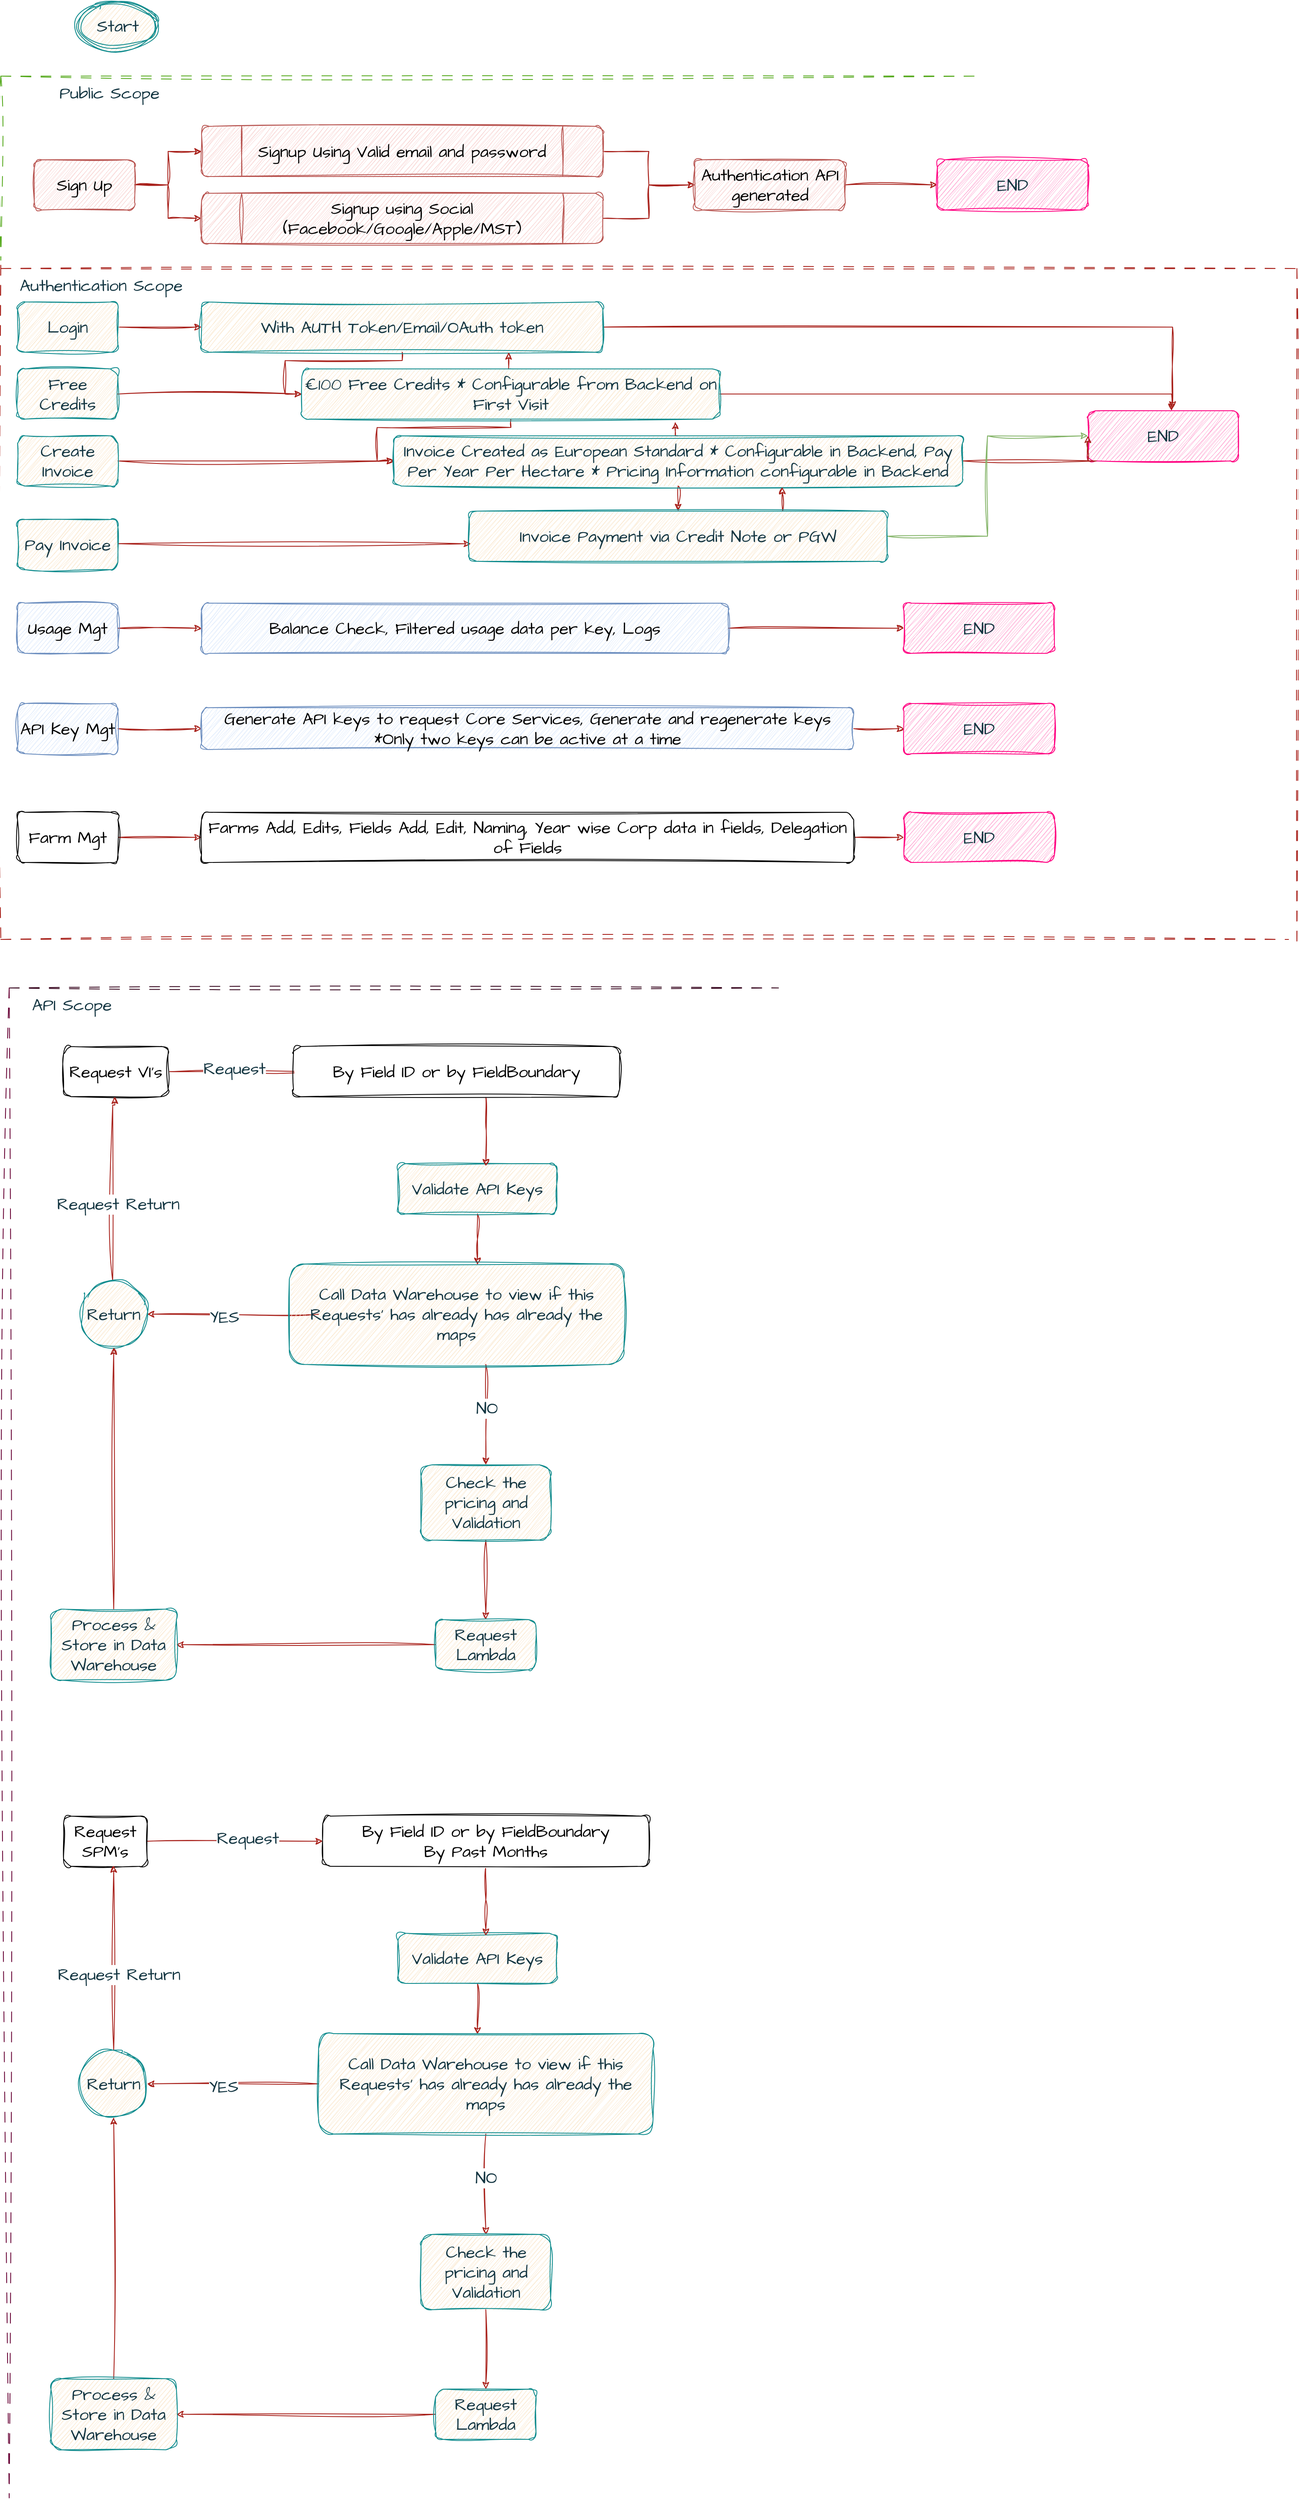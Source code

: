 <mxfile version="21.7.5" type="github">
  <diagram name="Page-1" id="JbOxyVQv8GKInkz3aqq6">
    <mxGraphModel dx="1386" dy="1185" grid="1" gridSize="10" guides="1" tooltips="1" connect="1" arrows="1" fold="1" page="0" pageScale="1" pageWidth="827" pageHeight="1169" math="0" shadow="0">
      <root>
        <mxCell id="0" />
        <mxCell id="1" parent="0" />
        <mxCell id="lfWD4oRQ2sTLvUU-yB0J-35" value="" style="edgeStyle=orthogonalEdgeStyle;rounded=0;sketch=1;hachureGap=4;jiggle=2;curveFitting=1;orthogonalLoop=1;jettySize=auto;html=1;strokeColor=#A8201A;fontFamily=Architects Daughter;fontSource=https%3A%2F%2Ffonts.googleapis.com%2Fcss%3Ffamily%3DArchitects%2BDaughter;fontSize=16;fontColor=#143642;fillColor=#FAE5C7;" edge="1" parent="1" source="lfWD4oRQ2sTLvUU-yB0J-2" target="lfWD4oRQ2sTLvUU-yB0J-34">
          <mxGeometry relative="1" as="geometry" />
        </mxCell>
        <mxCell id="lfWD4oRQ2sTLvUU-yB0J-2" value="Login" style="rounded=1;whiteSpace=wrap;html=1;hachureGap=4;fontFamily=Architects Daughter;fontSource=https%3A%2F%2Ffonts.googleapis.com%2Fcss%3Ffamily%3DArchitects%2BDaughter;fontSize=20;sketch=1;curveFitting=1;jiggle=2;labelBackgroundColor=none;fillColor=#FAE5C7;strokeColor=#0F8B8D;fontColor=#143642;" vertex="1" parent="1">
          <mxGeometry x="40" y="240" width="120" height="60" as="geometry" />
        </mxCell>
        <mxCell id="lfWD4oRQ2sTLvUU-yB0J-49" style="edgeStyle=orthogonalEdgeStyle;rounded=0;sketch=1;hachureGap=4;jiggle=2;curveFitting=1;orthogonalLoop=1;jettySize=auto;html=1;exitX=1;exitY=0.5;exitDx=0;exitDy=0;strokeColor=#A8201A;fontFamily=Architects Daughter;fontSource=https%3A%2F%2Ffonts.googleapis.com%2Fcss%3Ffamily%3DArchitects%2BDaughter;fontSize=16;fontColor=#143642;fillColor=#FAE5C7;" edge="1" parent="1" source="lfWD4oRQ2sTLvUU-yB0J-3" target="lfWD4oRQ2sTLvUU-yB0J-38">
          <mxGeometry relative="1" as="geometry" />
        </mxCell>
        <mxCell id="lfWD4oRQ2sTLvUU-yB0J-3" value="Free Credits" style="rounded=1;whiteSpace=wrap;html=1;hachureGap=4;fontFamily=Architects Daughter;fontSource=https%3A%2F%2Ffonts.googleapis.com%2Fcss%3Ffamily%3DArchitects%2BDaughter;fontSize=20;sketch=1;curveFitting=1;jiggle=2;labelBackgroundColor=none;fillColor=#FAE5C7;strokeColor=#0F8B8D;fontColor=#143642;" vertex="1" parent="1">
          <mxGeometry x="40" y="320" width="120" height="60" as="geometry" />
        </mxCell>
        <mxCell id="lfWD4oRQ2sTLvUU-yB0J-50" style="edgeStyle=orthogonalEdgeStyle;rounded=0;sketch=1;hachureGap=4;jiggle=2;curveFitting=1;orthogonalLoop=1;jettySize=auto;html=1;exitX=1;exitY=0.5;exitDx=0;exitDy=0;entryX=0;entryY=0.5;entryDx=0;entryDy=0;strokeColor=#A8201A;fontFamily=Architects Daughter;fontSource=https%3A%2F%2Ffonts.googleapis.com%2Fcss%3Ffamily%3DArchitects%2BDaughter;fontSize=16;fontColor=#143642;fillColor=#FAE5C7;" edge="1" parent="1" source="lfWD4oRQ2sTLvUU-yB0J-4" target="lfWD4oRQ2sTLvUU-yB0J-39">
          <mxGeometry relative="1" as="geometry" />
        </mxCell>
        <mxCell id="lfWD4oRQ2sTLvUU-yB0J-4" value="Create Invoice" style="rounded=1;whiteSpace=wrap;html=1;hachureGap=4;fontFamily=Architects Daughter;fontSource=https%3A%2F%2Ffonts.googleapis.com%2Fcss%3Ffamily%3DArchitects%2BDaughter;fontSize=20;sketch=1;curveFitting=1;jiggle=2;labelBackgroundColor=none;fillColor=#FAE5C7;strokeColor=#0F8B8D;fontColor=#143642;" vertex="1" parent="1">
          <mxGeometry x="40" y="400" width="120" height="60" as="geometry" />
        </mxCell>
        <mxCell id="lfWD4oRQ2sTLvUU-yB0J-51" style="edgeStyle=orthogonalEdgeStyle;rounded=0;sketch=1;hachureGap=4;jiggle=2;curveFitting=1;orthogonalLoop=1;jettySize=auto;html=1;exitX=1;exitY=0.5;exitDx=0;exitDy=0;entryX=0.004;entryY=0.649;entryDx=0;entryDy=0;entryPerimeter=0;strokeColor=#A8201A;fontFamily=Architects Daughter;fontSource=https%3A%2F%2Ffonts.googleapis.com%2Fcss%3Ffamily%3DArchitects%2BDaughter;fontSize=16;fontColor=#143642;fillColor=#FAE5C7;" edge="1" parent="1" source="lfWD4oRQ2sTLvUU-yB0J-5" target="lfWD4oRQ2sTLvUU-yB0J-42">
          <mxGeometry relative="1" as="geometry">
            <Array as="points">
              <mxPoint x="160" y="529" />
            </Array>
          </mxGeometry>
        </mxCell>
        <mxCell id="lfWD4oRQ2sTLvUU-yB0J-5" value="Pay Invoice" style="rounded=1;whiteSpace=wrap;html=1;hachureGap=4;fontFamily=Architects Daughter;fontSource=https%3A%2F%2Ffonts.googleapis.com%2Fcss%3Ffamily%3DArchitects%2BDaughter;fontSize=20;sketch=1;curveFitting=1;jiggle=2;labelBackgroundColor=none;fillColor=#FAE5C7;strokeColor=#0F8B8D;fontColor=#143642;" vertex="1" parent="1">
          <mxGeometry x="40" y="500" width="120" height="60" as="geometry" />
        </mxCell>
        <mxCell id="lfWD4oRQ2sTLvUU-yB0J-64" value="" style="edgeStyle=orthogonalEdgeStyle;rounded=0;sketch=1;hachureGap=4;jiggle=2;curveFitting=1;orthogonalLoop=1;jettySize=auto;html=1;strokeColor=#A8201A;fontFamily=Architects Daughter;fontSource=https%3A%2F%2Ffonts.googleapis.com%2Fcss%3Ffamily%3DArchitects%2BDaughter;fontSize=16;fontColor=#143642;fillColor=#FAE5C7;" edge="1" parent="1" source="lfWD4oRQ2sTLvUU-yB0J-7" target="lfWD4oRQ2sTLvUU-yB0J-63">
          <mxGeometry relative="1" as="geometry" />
        </mxCell>
        <mxCell id="lfWD4oRQ2sTLvUU-yB0J-7" value="API Key Mgt" style="rounded=1;whiteSpace=wrap;html=1;hachureGap=4;fontFamily=Architects Daughter;fontSource=https%3A%2F%2Ffonts.googleapis.com%2Fcss%3Ffamily%3DArchitects%2BDaughter;fontSize=20;sketch=1;curveFitting=1;jiggle=2;labelBackgroundColor=none;fillColor=#dae8fc;strokeColor=#6c8ebf;" vertex="1" parent="1">
          <mxGeometry x="40" y="720" width="120" height="60" as="geometry" />
        </mxCell>
        <mxCell id="lfWD4oRQ2sTLvUU-yB0J-69" value="" style="edgeStyle=orthogonalEdgeStyle;rounded=0;sketch=1;hachureGap=4;jiggle=2;curveFitting=1;orthogonalLoop=1;jettySize=auto;html=1;strokeColor=#A8201A;fontFamily=Architects Daughter;fontSource=https%3A%2F%2Ffonts.googleapis.com%2Fcss%3Ffamily%3DArchitects%2BDaughter;fontSize=16;fontColor=#143642;fillColor=#FAE5C7;" edge="1" parent="1" source="lfWD4oRQ2sTLvUU-yB0J-8" target="lfWD4oRQ2sTLvUU-yB0J-68">
          <mxGeometry relative="1" as="geometry" />
        </mxCell>
        <mxCell id="lfWD4oRQ2sTLvUU-yB0J-8" value="Farm Mgt" style="rounded=1;whiteSpace=wrap;html=1;hachureGap=4;fontFamily=Architects Daughter;fontSource=https%3A%2F%2Ffonts.googleapis.com%2Fcss%3Ffamily%3DArchitects%2BDaughter;fontSize=20;sketch=1;curveFitting=1;jiggle=2;labelBackgroundColor=none;" vertex="1" parent="1">
          <mxGeometry x="40" y="850" width="120" height="60" as="geometry" />
        </mxCell>
        <mxCell id="lfWD4oRQ2sTLvUU-yB0J-60" value="" style="edgeStyle=orthogonalEdgeStyle;rounded=0;sketch=1;hachureGap=4;jiggle=2;curveFitting=1;orthogonalLoop=1;jettySize=auto;html=1;strokeColor=#A8201A;fontFamily=Architects Daughter;fontSource=https%3A%2F%2Ffonts.googleapis.com%2Fcss%3Ffamily%3DArchitects%2BDaughter;fontSize=16;fontColor=#143642;fillColor=#FAE5C7;" edge="1" parent="1" source="lfWD4oRQ2sTLvUU-yB0J-9" target="lfWD4oRQ2sTLvUU-yB0J-59">
          <mxGeometry relative="1" as="geometry" />
        </mxCell>
        <mxCell id="lfWD4oRQ2sTLvUU-yB0J-9" value="Usage Mgt" style="rounded=1;whiteSpace=wrap;html=1;hachureGap=4;fontFamily=Architects Daughter;fontSource=https%3A%2F%2Ffonts.googleapis.com%2Fcss%3Ffamily%3DArchitects%2BDaughter;fontSize=20;sketch=1;curveFitting=1;jiggle=2;labelBackgroundColor=none;fillColor=#dae8fc;strokeColor=#6c8ebf;" vertex="1" parent="1">
          <mxGeometry x="40" y="600" width="120" height="60" as="geometry" />
        </mxCell>
        <mxCell id="lfWD4oRQ2sTLvUU-yB0J-10" value="Start" style="ellipse;shape=doubleEllipse;whiteSpace=wrap;html=1;hachureGap=4;fontFamily=Architects Daughter;fontSource=https%3A%2F%2Ffonts.googleapis.com%2Fcss%3Ffamily%3DArchitects%2BDaughter;fontSize=20;sketch=1;curveFitting=1;jiggle=2;rounded=1;labelBackgroundColor=none;fillColor=#FAE5C7;strokeColor=#0F8B8D;fontColor=#143642;" vertex="1" parent="1">
          <mxGeometry x="110" y="-120" width="100" height="60" as="geometry" />
        </mxCell>
        <mxCell id="lfWD4oRQ2sTLvUU-yB0J-11" value="" style="endArrow=none;html=1;rounded=1;hachureGap=4;fontFamily=Architects Daughter;fontSource=https%3A%2F%2Ffonts.googleapis.com%2Fcss%3Ffamily%3DArchitects%2BDaughter;fontSize=16;dashed=1;dashPattern=12 12;sketch=1;curveFitting=1;jiggle=2;labelBackgroundColor=none;strokeColor=#A8201A;fontColor=default;" edge="1" parent="1">
          <mxGeometry width="50" height="50" relative="1" as="geometry">
            <mxPoint x="20" y="1000" as="sourcePoint" />
            <mxPoint x="20" y="190" as="targetPoint" />
          </mxGeometry>
        </mxCell>
        <mxCell id="lfWD4oRQ2sTLvUU-yB0J-15" value="" style="endArrow=none;html=1;rounded=1;hachureGap=4;fontFamily=Architects Daughter;fontSource=https%3A%2F%2Ffonts.googleapis.com%2Fcss%3Ffamily%3DArchitects%2BDaughter;fontSize=16;dashed=1;dashPattern=12 12;sketch=1;curveFitting=1;jiggle=2;labelBackgroundColor=none;strokeColor=#A8201A;fontColor=default;" edge="1" parent="1">
          <mxGeometry width="50" height="50" relative="1" as="geometry">
            <mxPoint x="20" y="200" as="sourcePoint" />
            <mxPoint x="1570" y="200" as="targetPoint" />
          </mxGeometry>
        </mxCell>
        <mxCell id="lfWD4oRQ2sTLvUU-yB0J-16" value="Authentication Scope" style="text;html=1;strokeColor=none;fillColor=none;align=center;verticalAlign=middle;whiteSpace=wrap;rounded=1;fontSize=20;fontFamily=Architects Daughter;sketch=1;curveFitting=1;jiggle=2;labelBackgroundColor=none;fontColor=#143642;" vertex="1" parent="1">
          <mxGeometry x="30" y="210" width="220" height="20" as="geometry" />
        </mxCell>
        <mxCell id="lfWD4oRQ2sTLvUU-yB0J-17" value="" style="endArrow=none;html=1;rounded=1;hachureGap=4;fontFamily=Architects Daughter;fontSource=https%3A%2F%2Ffonts.googleapis.com%2Fcss%3Ffamily%3DArchitects%2BDaughter;fontSize=16;dashed=1;jumpSize=3;strokeColor=none;sketch=1;curveFitting=1;jiggle=2;labelBackgroundColor=none;fontColor=default;" edge="1" parent="1" target="lfWD4oRQ2sTLvUU-yB0J-1">
          <mxGeometry width="50" height="50" relative="1" as="geometry">
            <mxPoint x="20" y="170" as="sourcePoint" />
            <mxPoint x="810" y="170" as="targetPoint" />
          </mxGeometry>
        </mxCell>
        <mxCell id="lfWD4oRQ2sTLvUU-yB0J-22" style="edgeStyle=orthogonalEdgeStyle;rounded=0;sketch=1;hachureGap=4;jiggle=2;curveFitting=1;orthogonalLoop=1;jettySize=auto;html=1;entryX=0;entryY=0.5;entryDx=0;entryDy=0;strokeColor=#A8201A;fontFamily=Architects Daughter;fontSource=https%3A%2F%2Ffonts.googleapis.com%2Fcss%3Ffamily%3DArchitects%2BDaughter;fontSize=16;fontColor=#143642;fillColor=#FAE5C7;movable=0;resizable=0;rotatable=0;deletable=0;editable=0;locked=1;connectable=0;" edge="1" parent="1" source="lfWD4oRQ2sTLvUU-yB0J-1" target="lfWD4oRQ2sTLvUU-yB0J-19">
          <mxGeometry relative="1" as="geometry" />
        </mxCell>
        <mxCell id="lfWD4oRQ2sTLvUU-yB0J-23" style="edgeStyle=orthogonalEdgeStyle;rounded=0;sketch=1;hachureGap=4;jiggle=2;curveFitting=1;orthogonalLoop=1;jettySize=auto;html=1;entryX=0;entryY=0.5;entryDx=0;entryDy=0;strokeColor=#A8201A;fontFamily=Architects Daughter;fontSource=https%3A%2F%2Ffonts.googleapis.com%2Fcss%3Ffamily%3DArchitects%2BDaughter;fontSize=16;fontColor=#143642;fillColor=#FAE5C7;movable=0;resizable=0;rotatable=0;deletable=0;editable=0;locked=1;connectable=0;" edge="1" parent="1" source="lfWD4oRQ2sTLvUU-yB0J-1" target="lfWD4oRQ2sTLvUU-yB0J-21">
          <mxGeometry relative="1" as="geometry" />
        </mxCell>
        <mxCell id="lfWD4oRQ2sTLvUU-yB0J-1" value="Sign Up" style="rounded=1;whiteSpace=wrap;html=1;hachureGap=4;fontFamily=Architects Daughter;fontSource=https%3A%2F%2Ffonts.googleapis.com%2Fcss%3Ffamily%3DArchitects%2BDaughter;fontSize=20;sketch=1;curveFitting=1;jiggle=2;fillColor=#f8cecc;strokeColor=#b85450;labelBackgroundColor=none;" vertex="1" parent="1">
          <mxGeometry x="60" y="70" width="120" height="60" as="geometry" />
        </mxCell>
        <mxCell id="lfWD4oRQ2sTLvUU-yB0J-20" value="" style="endArrow=none;html=1;rounded=1;hachureGap=4;fontFamily=Architects Daughter;fontSource=https%3A%2F%2Ffonts.googleapis.com%2Fcss%3Ffamily%3DArchitects%2BDaughter;fontSize=16;dashed=1;jumpSize=3;strokeColor=none;sketch=1;curveFitting=1;jiggle=2;labelBackgroundColor=none;fontColor=default;movable=0;resizable=0;rotatable=0;deletable=0;editable=0;locked=1;connectable=0;" edge="1" parent="1" source="lfWD4oRQ2sTLvUU-yB0J-1" target="lfWD4oRQ2sTLvUU-yB0J-19">
          <mxGeometry width="50" height="50" relative="1" as="geometry">
            <mxPoint x="160" y="161" as="sourcePoint" />
            <mxPoint x="810" y="170" as="targetPoint" />
          </mxGeometry>
        </mxCell>
        <mxCell id="lfWD4oRQ2sTLvUU-yB0J-28" value="" style="edgeStyle=orthogonalEdgeStyle;rounded=0;sketch=1;hachureGap=4;jiggle=2;curveFitting=1;orthogonalLoop=1;jettySize=auto;html=1;strokeColor=#A8201A;fontFamily=Architects Daughter;fontSource=https%3A%2F%2Ffonts.googleapis.com%2Fcss%3Ffamily%3DArchitects%2BDaughter;fontSize=16;fontColor=#143642;fillColor=#FAE5C7;movable=0;resizable=0;rotatable=0;deletable=0;editable=0;locked=1;connectable=0;" edge="1" parent="1" source="lfWD4oRQ2sTLvUU-yB0J-19" target="lfWD4oRQ2sTLvUU-yB0J-27">
          <mxGeometry relative="1" as="geometry" />
        </mxCell>
        <mxCell id="lfWD4oRQ2sTLvUU-yB0J-19" value="Signup Using Valid email and password" style="shape=process;whiteSpace=wrap;html=1;backgroundOutline=1;hachureGap=4;fontFamily=Architects Daughter;fontSource=https%3A%2F%2Ffonts.googleapis.com%2Fcss%3Ffamily%3DArchitects%2BDaughter;fontSize=20;sketch=1;curveFitting=1;jiggle=2;fillColor=#f8cecc;strokeColor=#b85450;rounded=1;labelBackgroundColor=none;" vertex="1" parent="1">
          <mxGeometry x="260" y="30" width="480" height="60" as="geometry" />
        </mxCell>
        <mxCell id="lfWD4oRQ2sTLvUU-yB0J-26" style="edgeStyle=orthogonalEdgeStyle;rounded=0;sketch=1;hachureGap=4;jiggle=2;curveFitting=1;orthogonalLoop=1;jettySize=auto;html=1;strokeColor=#A8201A;fontFamily=Architects Daughter;fontSource=https%3A%2F%2Ffonts.googleapis.com%2Fcss%3Ffamily%3DArchitects%2BDaughter;fontSize=16;fontColor=#143642;fillColor=#FAE5C7;entryX=0;entryY=0.5;entryDx=0;entryDy=0;movable=0;resizable=0;rotatable=0;deletable=0;editable=0;locked=1;connectable=0;" edge="1" parent="1" source="lfWD4oRQ2sTLvUU-yB0J-21" target="lfWD4oRQ2sTLvUU-yB0J-27">
          <mxGeometry relative="1" as="geometry">
            <mxPoint x="770" y="210" as="targetPoint" />
          </mxGeometry>
        </mxCell>
        <mxCell id="lfWD4oRQ2sTLvUU-yB0J-21" value="Signup using Social (Facebook/Google/Apple/MST)" style="shape=process;whiteSpace=wrap;html=1;backgroundOutline=1;hachureGap=4;fontFamily=Architects Daughter;fontSource=https%3A%2F%2Ffonts.googleapis.com%2Fcss%3Ffamily%3DArchitects%2BDaughter;fontSize=20;sketch=1;curveFitting=1;jiggle=2;fillColor=#f8cecc;strokeColor=#b85450;rounded=1;labelBackgroundColor=none;" vertex="1" parent="1">
          <mxGeometry x="260" y="110" width="480" height="60" as="geometry" />
        </mxCell>
        <mxCell id="lfWD4oRQ2sTLvUU-yB0J-33" value="" style="edgeStyle=orthogonalEdgeStyle;rounded=0;sketch=1;hachureGap=4;jiggle=2;curveFitting=1;orthogonalLoop=1;jettySize=auto;html=1;strokeColor=#A8201A;fontFamily=Architects Daughter;fontSource=https%3A%2F%2Ffonts.googleapis.com%2Fcss%3Ffamily%3DArchitects%2BDaughter;fontSize=16;fontColor=#143642;fillColor=#FAE5C7;" edge="1" parent="1" source="lfWD4oRQ2sTLvUU-yB0J-27" target="lfWD4oRQ2sTLvUU-yB0J-32">
          <mxGeometry relative="1" as="geometry" />
        </mxCell>
        <mxCell id="lfWD4oRQ2sTLvUU-yB0J-27" value="Authentication API generated" style="whiteSpace=wrap;html=1;fontSize=20;fontFamily=Architects Daughter;fillColor=#f8cecc;strokeColor=#b85450;hachureGap=4;fontSource=https%3A%2F%2Ffonts.googleapis.com%2Fcss%3Ffamily%3DArchitects%2BDaughter;sketch=1;curveFitting=1;jiggle=2;rounded=1;labelBackgroundColor=none;movable=1;resizable=1;rotatable=1;deletable=1;editable=1;locked=0;connectable=1;" vertex="1" parent="1">
          <mxGeometry x="850" y="70" width="180" height="60" as="geometry" />
        </mxCell>
        <mxCell id="lfWD4oRQ2sTLvUU-yB0J-29" value="" style="endArrow=none;html=1;rounded=1;hachureGap=4;fontFamily=Architects Daughter;fontSource=https%3A%2F%2Ffonts.googleapis.com%2Fcss%3Ffamily%3DArchitects%2BDaughter;fontSize=16;dashed=1;dashPattern=12 12;sketch=1;curveFitting=1;jiggle=2;labelBackgroundColor=none;strokeColor=#53a81a;fontColor=default;" edge="1" parent="1">
          <mxGeometry width="50" height="50" relative="1" as="geometry">
            <mxPoint x="20" y="-30" as="sourcePoint" />
            <mxPoint x="1190" y="-30" as="targetPoint" />
          </mxGeometry>
        </mxCell>
        <mxCell id="lfWD4oRQ2sTLvUU-yB0J-30" value="" style="endArrow=none;html=1;rounded=1;hachureGap=4;fontFamily=Architects Daughter;fontSource=https%3A%2F%2Ffonts.googleapis.com%2Fcss%3Ffamily%3DArchitects%2BDaughter;fontSize=16;dashed=1;dashPattern=12 12;sketch=1;curveFitting=1;jiggle=2;labelBackgroundColor=none;strokeColor=#53a81a;fontColor=default;" edge="1" parent="1">
          <mxGeometry width="50" height="50" relative="1" as="geometry">
            <mxPoint x="20" y="-30" as="sourcePoint" />
            <mxPoint x="20" y="190" as="targetPoint" />
          </mxGeometry>
        </mxCell>
        <mxCell id="lfWD4oRQ2sTLvUU-yB0J-31" value="Public Scope" style="text;html=1;strokeColor=none;fillColor=none;align=center;verticalAlign=middle;whiteSpace=wrap;rounded=1;fontSize=20;fontFamily=Architects Daughter;sketch=1;curveFitting=1;jiggle=2;labelBackgroundColor=none;fontColor=#143642;" vertex="1" parent="1">
          <mxGeometry x="40" y="-20" width="220" height="20" as="geometry" />
        </mxCell>
        <mxCell id="lfWD4oRQ2sTLvUU-yB0J-32" value="END" style="whiteSpace=wrap;html=1;fontSize=20;fontFamily=Architects Daughter;fillColor=#FF99CC;strokeColor=#FF0080;fontColor=#143642;hachureGap=4;fontSource=https%3A%2F%2Ffonts.googleapis.com%2Fcss%3Ffamily%3DArchitects%2BDaughter;sketch=1;curveFitting=1;jiggle=2;rounded=1;labelBackgroundColor=none;movable=1;resizable=1;rotatable=1;deletable=1;editable=1;locked=0;connectable=1;" vertex="1" parent="1">
          <mxGeometry x="1140" y="70" width="180" height="60" as="geometry" />
        </mxCell>
        <mxCell id="lfWD4oRQ2sTLvUU-yB0J-40" style="edgeStyle=orthogonalEdgeStyle;rounded=0;sketch=1;hachureGap=4;jiggle=2;curveFitting=1;orthogonalLoop=1;jettySize=auto;html=1;exitX=0.5;exitY=1;exitDx=0;exitDy=0;entryX=0;entryY=0.5;entryDx=0;entryDy=0;strokeColor=#A8201A;fontFamily=Architects Daughter;fontSource=https%3A%2F%2Ffonts.googleapis.com%2Fcss%3Ffamily%3DArchitects%2BDaughter;fontSize=16;fontColor=#143642;fillColor=#FAE5C7;" edge="1" parent="1" source="lfWD4oRQ2sTLvUU-yB0J-34" target="lfWD4oRQ2sTLvUU-yB0J-38">
          <mxGeometry relative="1" as="geometry">
            <Array as="points">
              <mxPoint x="500" y="310" />
              <mxPoint x="360" y="310" />
              <mxPoint x="360" y="350" />
            </Array>
          </mxGeometry>
        </mxCell>
        <mxCell id="lfWD4oRQ2sTLvUU-yB0J-56" style="edgeStyle=orthogonalEdgeStyle;rounded=0;sketch=1;hachureGap=4;jiggle=2;curveFitting=1;orthogonalLoop=1;jettySize=auto;html=1;exitX=1;exitY=0.5;exitDx=0;exitDy=0;entryX=0.563;entryY=-0.045;entryDx=0;entryDy=0;entryPerimeter=0;strokeColor=#A8201A;fontFamily=Architects Daughter;fontSource=https%3A%2F%2Ffonts.googleapis.com%2Fcss%3Ffamily%3DArchitects%2BDaughter;fontSize=16;fontColor=#143642;fillColor=#FAE5C7;" edge="1" parent="1" source="lfWD4oRQ2sTLvUU-yB0J-34" target="lfWD4oRQ2sTLvUU-yB0J-36">
          <mxGeometry relative="1" as="geometry" />
        </mxCell>
        <mxCell id="lfWD4oRQ2sTLvUU-yB0J-34" value="With AUTH Token/Email/OAuth token" style="whiteSpace=wrap;html=1;fontSize=20;fontFamily=Architects Daughter;fillColor=#FAE5C7;strokeColor=#0F8B8D;fontColor=#143642;rounded=1;hachureGap=4;fontSource=https%3A%2F%2Ffonts.googleapis.com%2Fcss%3Ffamily%3DArchitects%2BDaughter;sketch=1;curveFitting=1;jiggle=2;labelBackgroundColor=none;" vertex="1" parent="1">
          <mxGeometry x="260" y="240" width="480" height="60" as="geometry" />
        </mxCell>
        <mxCell id="lfWD4oRQ2sTLvUU-yB0J-36" value="END" style="whiteSpace=wrap;html=1;fontSize=20;fontFamily=Architects Daughter;fillColor=#FF99CC;strokeColor=#FF0080;fontColor=#143642;hachureGap=4;fontSource=https%3A%2F%2Ffonts.googleapis.com%2Fcss%3Ffamily%3DArchitects%2BDaughter;sketch=1;curveFitting=1;jiggle=2;rounded=1;labelBackgroundColor=none;movable=1;resizable=1;rotatable=1;deletable=1;editable=1;locked=0;connectable=1;" vertex="1" parent="1">
          <mxGeometry x="1320" y="370" width="180" height="60" as="geometry" />
        </mxCell>
        <mxCell id="lfWD4oRQ2sTLvUU-yB0J-41" style="edgeStyle=orthogonalEdgeStyle;rounded=0;sketch=1;hachureGap=4;jiggle=2;curveFitting=1;orthogonalLoop=1;jettySize=auto;html=1;exitX=0.5;exitY=1;exitDx=0;exitDy=0;entryX=0;entryY=0.5;entryDx=0;entryDy=0;strokeColor=#A8201A;fontFamily=Architects Daughter;fontSource=https%3A%2F%2Ffonts.googleapis.com%2Fcss%3Ffamily%3DArchitects%2BDaughter;fontSize=16;fontColor=#143642;fillColor=#FAE5C7;" edge="1" parent="1" source="lfWD4oRQ2sTLvUU-yB0J-38" target="lfWD4oRQ2sTLvUU-yB0J-39">
          <mxGeometry relative="1" as="geometry">
            <Array as="points">
              <mxPoint x="630" y="390" />
              <mxPoint x="470" y="390" />
              <mxPoint x="470" y="430" />
            </Array>
          </mxGeometry>
        </mxCell>
        <mxCell id="lfWD4oRQ2sTLvUU-yB0J-47" style="edgeStyle=orthogonalEdgeStyle;rounded=0;sketch=1;hachureGap=4;jiggle=2;curveFitting=1;orthogonalLoop=1;jettySize=auto;html=1;exitX=0.5;exitY=0;exitDx=0;exitDy=0;entryX=0.765;entryY=1.005;entryDx=0;entryDy=0;entryPerimeter=0;strokeColor=#A8201A;fontFamily=Architects Daughter;fontSource=https%3A%2F%2Ffonts.googleapis.com%2Fcss%3Ffamily%3DArchitects%2BDaughter;fontSize=16;fontColor=#143642;fillColor=#FAE5C7;" edge="1" parent="1" source="lfWD4oRQ2sTLvUU-yB0J-38" target="lfWD4oRQ2sTLvUU-yB0J-34">
          <mxGeometry relative="1" as="geometry" />
        </mxCell>
        <mxCell id="lfWD4oRQ2sTLvUU-yB0J-57" style="edgeStyle=orthogonalEdgeStyle;rounded=0;sketch=1;hachureGap=4;jiggle=2;curveFitting=1;orthogonalLoop=1;jettySize=auto;html=1;exitX=1;exitY=0.5;exitDx=0;exitDy=0;entryX=0.556;entryY=0;entryDx=0;entryDy=0;entryPerimeter=0;strokeColor=#A8201A;fontFamily=Architects Daughter;fontSource=https%3A%2F%2Ffonts.googleapis.com%2Fcss%3Ffamily%3DArchitects%2BDaughter;fontSize=16;fontColor=#143642;fillColor=#FAE5C7;" edge="1" parent="1" source="lfWD4oRQ2sTLvUU-yB0J-38" target="lfWD4oRQ2sTLvUU-yB0J-36">
          <mxGeometry relative="1" as="geometry" />
        </mxCell>
        <mxCell id="lfWD4oRQ2sTLvUU-yB0J-38" value="€100 Free Credits * Configurable from Backend on First Visit" style="whiteSpace=wrap;html=1;fontSize=20;fontFamily=Architects Daughter;fillColor=#FAE5C7;strokeColor=#0F8B8D;fontColor=#143642;rounded=1;hachureGap=4;fontSource=https%3A%2F%2Ffonts.googleapis.com%2Fcss%3Ffamily%3DArchitects%2BDaughter;sketch=1;curveFitting=1;jiggle=2;labelBackgroundColor=none;" vertex="1" parent="1">
          <mxGeometry x="380" y="320" width="500" height="60" as="geometry" />
        </mxCell>
        <mxCell id="lfWD4oRQ2sTLvUU-yB0J-43" style="edgeStyle=orthogonalEdgeStyle;rounded=0;sketch=1;hachureGap=4;jiggle=2;curveFitting=1;orthogonalLoop=1;jettySize=auto;html=1;exitX=0.5;exitY=1;exitDx=0;exitDy=0;entryX=0.5;entryY=0;entryDx=0;entryDy=0;strokeColor=#A8201A;fontFamily=Architects Daughter;fontSource=https%3A%2F%2Ffonts.googleapis.com%2Fcss%3Ffamily%3DArchitects%2BDaughter;fontSize=16;fontColor=#143642;fillColor=#FAE5C7;" edge="1" parent="1" source="lfWD4oRQ2sTLvUU-yB0J-39" target="lfWD4oRQ2sTLvUU-yB0J-42">
          <mxGeometry relative="1" as="geometry" />
        </mxCell>
        <mxCell id="lfWD4oRQ2sTLvUU-yB0J-45" style="edgeStyle=orthogonalEdgeStyle;rounded=0;sketch=1;hachureGap=4;jiggle=2;curveFitting=1;orthogonalLoop=1;jettySize=auto;html=1;exitX=0.5;exitY=0;exitDx=0;exitDy=0;entryX=0.893;entryY=1.055;entryDx=0;entryDy=0;entryPerimeter=0;strokeColor=#A8201A;fontFamily=Architects Daughter;fontSource=https%3A%2F%2Ffonts.googleapis.com%2Fcss%3Ffamily%3DArchitects%2BDaughter;fontSize=16;fontColor=#143642;fillColor=#FAE5C7;" edge="1" parent="1" source="lfWD4oRQ2sTLvUU-yB0J-39" target="lfWD4oRQ2sTLvUU-yB0J-38">
          <mxGeometry relative="1" as="geometry" />
        </mxCell>
        <mxCell id="lfWD4oRQ2sTLvUU-yB0J-54" style="edgeStyle=orthogonalEdgeStyle;rounded=0;sketch=1;hachureGap=4;jiggle=2;curveFitting=1;orthogonalLoop=1;jettySize=auto;html=1;exitX=1;exitY=0.5;exitDx=0;exitDy=0;strokeColor=#A8201A;fontFamily=Architects Daughter;fontSource=https%3A%2F%2Ffonts.googleapis.com%2Fcss%3Ffamily%3DArchitects%2BDaughter;fontSize=16;fontColor=#143642;fillColor=#FAE5C7;" edge="1" parent="1" source="lfWD4oRQ2sTLvUU-yB0J-39">
          <mxGeometry relative="1" as="geometry">
            <mxPoint x="1320" y="400" as="targetPoint" />
            <Array as="points">
              <mxPoint x="1330" y="430" />
              <mxPoint x="1330" y="430" />
            </Array>
          </mxGeometry>
        </mxCell>
        <mxCell id="lfWD4oRQ2sTLvUU-yB0J-39" value="Invoice Created as European Standard * Configurable in Backend, Pay Per Year Per Hectare * Pricing Information configurable in Backend" style="whiteSpace=wrap;html=1;fontSize=20;fontFamily=Architects Daughter;fillColor=#FAE5C7;strokeColor=#0F8B8D;fontColor=#143642;rounded=1;hachureGap=4;fontSource=https%3A%2F%2Ffonts.googleapis.com%2Fcss%3Ffamily%3DArchitects%2BDaughter;sketch=1;curveFitting=1;jiggle=2;labelBackgroundColor=none;" vertex="1" parent="1">
          <mxGeometry x="490" y="400" width="680" height="60" as="geometry" />
        </mxCell>
        <mxCell id="lfWD4oRQ2sTLvUU-yB0J-44" style="edgeStyle=orthogonalEdgeStyle;rounded=0;sketch=1;hachureGap=4;jiggle=2;curveFitting=1;orthogonalLoop=1;jettySize=auto;html=1;exitX=0.75;exitY=0;exitDx=0;exitDy=0;entryX=0.683;entryY=1.022;entryDx=0;entryDy=0;entryPerimeter=0;strokeColor=#A8201A;fontFamily=Architects Daughter;fontSource=https%3A%2F%2Ffonts.googleapis.com%2Fcss%3Ffamily%3DArchitects%2BDaughter;fontSize=16;fontColor=#143642;fillColor=#FAE5C7;" edge="1" parent="1" source="lfWD4oRQ2sTLvUU-yB0J-42" target="lfWD4oRQ2sTLvUU-yB0J-39">
          <mxGeometry relative="1" as="geometry" />
        </mxCell>
        <mxCell id="lfWD4oRQ2sTLvUU-yB0J-48" style="edgeStyle=orthogonalEdgeStyle;rounded=0;sketch=1;hachureGap=4;jiggle=2;curveFitting=1;orthogonalLoop=1;jettySize=auto;html=1;exitX=1;exitY=0.5;exitDx=0;exitDy=0;entryX=0;entryY=0.5;entryDx=0;entryDy=0;strokeColor=#82b366;fontFamily=Architects Daughter;fontSource=https%3A%2F%2Ffonts.googleapis.com%2Fcss%3Ffamily%3DArchitects%2BDaughter;fontSize=16;fontColor=#143642;fillColor=#d5e8d4;" edge="1" parent="1" source="lfWD4oRQ2sTLvUU-yB0J-42" target="lfWD4oRQ2sTLvUU-yB0J-36">
          <mxGeometry relative="1" as="geometry" />
        </mxCell>
        <mxCell id="lfWD4oRQ2sTLvUU-yB0J-42" value="Invoice Payment via Credit Note or PGW" style="whiteSpace=wrap;html=1;fontSize=20;fontFamily=Architects Daughter;fillColor=#FAE5C7;strokeColor=#0F8B8D;fontColor=#143642;rounded=1;hachureGap=4;fontSource=https%3A%2F%2Ffonts.googleapis.com%2Fcss%3Ffamily%3DArchitects%2BDaughter;sketch=1;curveFitting=1;jiggle=2;labelBackgroundColor=none;" vertex="1" parent="1">
          <mxGeometry x="580" y="490" width="500" height="60" as="geometry" />
        </mxCell>
        <mxCell id="lfWD4oRQ2sTLvUU-yB0J-62" style="edgeStyle=orthogonalEdgeStyle;rounded=0;sketch=1;hachureGap=4;jiggle=2;curveFitting=1;orthogonalLoop=1;jettySize=auto;html=1;strokeColor=#A8201A;fontFamily=Architects Daughter;fontSource=https%3A%2F%2Ffonts.googleapis.com%2Fcss%3Ffamily%3DArchitects%2BDaughter;fontSize=16;fontColor=#143642;fillColor=#FAE5C7;" edge="1" parent="1" source="lfWD4oRQ2sTLvUU-yB0J-59" target="lfWD4oRQ2sTLvUU-yB0J-61">
          <mxGeometry relative="1" as="geometry" />
        </mxCell>
        <mxCell id="lfWD4oRQ2sTLvUU-yB0J-59" value="Balance Check, Filtered usage data per key, Logs" style="rounded=1;whiteSpace=wrap;html=1;hachureGap=4;fontFamily=Architects Daughter;fontSource=https%3A%2F%2Ffonts.googleapis.com%2Fcss%3Ffamily%3DArchitects%2BDaughter;fontSize=20;sketch=1;curveFitting=1;jiggle=2;labelBackgroundColor=none;fillColor=#dae8fc;strokeColor=#6c8ebf;" vertex="1" parent="1">
          <mxGeometry x="260" y="600" width="630" height="60" as="geometry" />
        </mxCell>
        <mxCell id="lfWD4oRQ2sTLvUU-yB0J-61" value="END" style="whiteSpace=wrap;html=1;fontSize=20;fontFamily=Architects Daughter;fillColor=#FF99CC;strokeColor=#FF0080;fontColor=#143642;hachureGap=4;fontSource=https%3A%2F%2Ffonts.googleapis.com%2Fcss%3Ffamily%3DArchitects%2BDaughter;sketch=1;curveFitting=1;jiggle=2;rounded=1;labelBackgroundColor=none;movable=1;resizable=1;rotatable=1;deletable=1;editable=1;locked=0;connectable=1;" vertex="1" parent="1">
          <mxGeometry x="1100" y="600" width="180" height="60" as="geometry" />
        </mxCell>
        <mxCell id="lfWD4oRQ2sTLvUU-yB0J-67" style="edgeStyle=orthogonalEdgeStyle;rounded=0;sketch=1;hachureGap=4;jiggle=2;curveFitting=1;orthogonalLoop=1;jettySize=auto;html=1;exitX=1;exitY=0.5;exitDx=0;exitDy=0;strokeColor=#A8201A;fontFamily=Architects Daughter;fontSource=https%3A%2F%2Ffonts.googleapis.com%2Fcss%3Ffamily%3DArchitects%2BDaughter;fontSize=16;fontColor=#143642;fillColor=#FAE5C7;" edge="1" parent="1" source="lfWD4oRQ2sTLvUU-yB0J-63" target="lfWD4oRQ2sTLvUU-yB0J-66">
          <mxGeometry relative="1" as="geometry" />
        </mxCell>
        <mxCell id="lfWD4oRQ2sTLvUU-yB0J-63" value="Generate API keys to request Core Services, Generate and regenerate keys&lt;br&gt;*Only two keys can be active at a time" style="rounded=1;whiteSpace=wrap;html=1;hachureGap=4;fontFamily=Architects Daughter;fontSource=https%3A%2F%2Ffonts.googleapis.com%2Fcss%3Ffamily%3DArchitects%2BDaughter;fontSize=20;sketch=1;curveFitting=1;jiggle=2;labelBackgroundColor=none;fillColor=#dae8fc;strokeColor=#6c8ebf;" vertex="1" parent="1">
          <mxGeometry x="260" y="725" width="780" height="50" as="geometry" />
        </mxCell>
        <mxCell id="lfWD4oRQ2sTLvUU-yB0J-66" value="END" style="whiteSpace=wrap;html=1;fontSize=20;fontFamily=Architects Daughter;fillColor=#FF99CC;strokeColor=#FF0080;fontColor=#143642;hachureGap=4;fontSource=https%3A%2F%2Ffonts.googleapis.com%2Fcss%3Ffamily%3DArchitects%2BDaughter;sketch=1;curveFitting=1;jiggle=2;rounded=1;labelBackgroundColor=none;movable=1;resizable=1;rotatable=1;deletable=1;editable=1;locked=0;connectable=1;" vertex="1" parent="1">
          <mxGeometry x="1100" y="720" width="180" height="60" as="geometry" />
        </mxCell>
        <mxCell id="lfWD4oRQ2sTLvUU-yB0J-71" style="edgeStyle=orthogonalEdgeStyle;rounded=0;sketch=1;hachureGap=4;jiggle=2;curveFitting=1;orthogonalLoop=1;jettySize=auto;html=1;exitX=1;exitY=0.5;exitDx=0;exitDy=0;strokeColor=#A8201A;fontFamily=Architects Daughter;fontSource=https%3A%2F%2Ffonts.googleapis.com%2Fcss%3Ffamily%3DArchitects%2BDaughter;fontSize=16;fontColor=#143642;fillColor=#FAE5C7;" edge="1" parent="1" source="lfWD4oRQ2sTLvUU-yB0J-68" target="lfWD4oRQ2sTLvUU-yB0J-70">
          <mxGeometry relative="1" as="geometry" />
        </mxCell>
        <mxCell id="lfWD4oRQ2sTLvUU-yB0J-68" value="Farms Add, Edits, Fields Add, Edit, Naming, Year wise Corp data in fields, Delegation of Fields" style="rounded=1;whiteSpace=wrap;html=1;hachureGap=4;fontFamily=Architects Daughter;fontSource=https%3A%2F%2Ffonts.googleapis.com%2Fcss%3Ffamily%3DArchitects%2BDaughter;fontSize=20;sketch=1;curveFitting=1;jiggle=2;labelBackgroundColor=none;" vertex="1" parent="1">
          <mxGeometry x="260" y="850" width="780" height="60" as="geometry" />
        </mxCell>
        <mxCell id="lfWD4oRQ2sTLvUU-yB0J-70" value="END" style="whiteSpace=wrap;html=1;fontSize=20;fontFamily=Architects Daughter;fillColor=#FF99CC;strokeColor=#FF0080;fontColor=#143642;hachureGap=4;fontSource=https%3A%2F%2Ffonts.googleapis.com%2Fcss%3Ffamily%3DArchitects%2BDaughter;sketch=1;curveFitting=1;jiggle=2;rounded=1;labelBackgroundColor=none;movable=1;resizable=1;rotatable=1;deletable=1;editable=1;locked=0;connectable=1;" vertex="1" parent="1">
          <mxGeometry x="1100" y="850" width="180" height="60" as="geometry" />
        </mxCell>
        <mxCell id="lfWD4oRQ2sTLvUU-yB0J-72" value="" style="endArrow=none;html=1;rounded=1;hachureGap=4;fontFamily=Architects Daughter;fontSource=https%3A%2F%2Ffonts.googleapis.com%2Fcss%3Ffamily%3DArchitects%2BDaughter;fontSize=16;dashed=1;dashPattern=12 12;sketch=1;curveFitting=1;jiggle=2;labelBackgroundColor=none;strokeColor=#A8201A;fontColor=default;" edge="1" parent="1">
          <mxGeometry width="50" height="50" relative="1" as="geometry">
            <mxPoint x="20" y="1002" as="sourcePoint" />
            <mxPoint x="1560" y="1002" as="targetPoint" />
          </mxGeometry>
        </mxCell>
        <mxCell id="lfWD4oRQ2sTLvUU-yB0J-73" value="" style="endArrow=none;html=1;rounded=1;hachureGap=4;fontFamily=Architects Daughter;fontSource=https%3A%2F%2Ffonts.googleapis.com%2Fcss%3Ffamily%3DArchitects%2BDaughter;fontSize=16;dashed=1;dashPattern=12 12;sketch=1;curveFitting=1;jiggle=2;labelBackgroundColor=none;strokeColor=#A8201A;fontColor=default;" edge="1" parent="1">
          <mxGeometry width="50" height="50" relative="1" as="geometry">
            <mxPoint x="1570" y="200" as="sourcePoint" />
            <mxPoint x="1570" y="1012" as="targetPoint" />
          </mxGeometry>
        </mxCell>
        <mxCell id="lfWD4oRQ2sTLvUU-yB0J-80" value="" style="edgeStyle=orthogonalEdgeStyle;rounded=0;sketch=1;hachureGap=4;jiggle=2;curveFitting=1;orthogonalLoop=1;jettySize=auto;html=1;strokeColor=#A8201A;fontFamily=Architects Daughter;fontSource=https%3A%2F%2Ffonts.googleapis.com%2Fcss%3Ffamily%3DArchitects%2BDaughter;fontSize=16;fontColor=#143642;fillColor=#FAE5C7;" edge="1" parent="1" source="lfWD4oRQ2sTLvUU-yB0J-74">
          <mxGeometry relative="1" as="geometry">
            <mxPoint x="405" y="1160" as="targetPoint" />
          </mxGeometry>
        </mxCell>
        <mxCell id="lfWD4oRQ2sTLvUU-yB0J-81" value="Request" style="edgeLabel;html=1;align=center;verticalAlign=middle;resizable=0;points=[];fontSize=20;fontFamily=Architects Daughter;fontColor=#143642;" vertex="1" connectable="0" parent="lfWD4oRQ2sTLvUU-yB0J-80">
          <mxGeometry x="-0.137" y="4" relative="1" as="geometry">
            <mxPoint x="-1" as="offset" />
          </mxGeometry>
        </mxCell>
        <mxCell id="lfWD4oRQ2sTLvUU-yB0J-74" value="Request VI&#39;s" style="rounded=1;whiteSpace=wrap;html=1;hachureGap=4;fontFamily=Architects Daughter;fontSource=https%3A%2F%2Ffonts.googleapis.com%2Fcss%3Ffamily%3DArchitects%2BDaughter;fontSize=20;sketch=1;curveFitting=1;jiggle=2;labelBackgroundColor=none;" vertex="1" parent="1">
          <mxGeometry x="95" y="1130" width="125" height="60" as="geometry" />
        </mxCell>
        <mxCell id="lfWD4oRQ2sTLvUU-yB0J-75" value="" style="endArrow=none;html=1;rounded=1;hachureGap=4;fontFamily=Architects Daughter;fontSource=https%3A%2F%2Ffonts.googleapis.com%2Fcss%3Ffamily%3DArchitects%2BDaughter;fontSize=16;dashed=1;dashPattern=12 12;sketch=1;curveFitting=1;jiggle=2;labelBackgroundColor=none;strokeColor=#33001A;fontColor=default;" edge="1" parent="1">
          <mxGeometry width="50" height="50" relative="1" as="geometry">
            <mxPoint x="30" y="1060" as="sourcePoint" />
            <mxPoint x="950" y="1060" as="targetPoint" />
          </mxGeometry>
        </mxCell>
        <mxCell id="lfWD4oRQ2sTLvUU-yB0J-76" value="" style="endArrow=none;html=1;rounded=1;hachureGap=4;fontFamily=Architects Daughter;fontSource=https%3A%2F%2Ffonts.googleapis.com%2Fcss%3Ffamily%3DArchitects%2BDaughter;fontSize=16;dashed=1;dashPattern=12 12;sketch=1;curveFitting=1;jiggle=2;labelBackgroundColor=none;strokeColor=#660033;fontColor=default;" edge="1" parent="1">
          <mxGeometry width="50" height="50" relative="1" as="geometry">
            <mxPoint x="30" y="1060" as="sourcePoint" />
            <mxPoint x="30" y="2865" as="targetPoint" />
          </mxGeometry>
        </mxCell>
        <mxCell id="lfWD4oRQ2sTLvUU-yB0J-77" value="API Scope" style="text;html=1;strokeColor=none;fillColor=none;align=center;verticalAlign=middle;whiteSpace=wrap;rounded=1;fontSize=20;fontFamily=Architects Daughter;sketch=1;curveFitting=1;jiggle=2;labelBackgroundColor=none;fontColor=#143642;" vertex="1" parent="1">
          <mxGeometry x="50" y="1070" width="110" height="20" as="geometry" />
        </mxCell>
        <mxCell id="lfWD4oRQ2sTLvUU-yB0J-85" style="edgeStyle=orthogonalEdgeStyle;rounded=0;sketch=1;hachureGap=4;jiggle=2;curveFitting=1;orthogonalLoop=1;jettySize=auto;html=1;entryX=0.475;entryY=0.008;entryDx=0;entryDy=0;entryPerimeter=0;strokeColor=#A8201A;fontFamily=Architects Daughter;fontSource=https%3A%2F%2Ffonts.googleapis.com%2Fcss%3Ffamily%3DArchitects%2BDaughter;fontSize=16;fontColor=#143642;fillColor=#FAE5C7;" edge="1" parent="1" source="lfWD4oRQ2sTLvUU-yB0J-78">
          <mxGeometry relative="1" as="geometry">
            <mxPoint x="590" y="1390.96" as="targetPoint" />
          </mxGeometry>
        </mxCell>
        <mxCell id="lfWD4oRQ2sTLvUU-yB0J-78" value="Validate API Keys" style="rounded=1;whiteSpace=wrap;html=1;sketch=1;hachureGap=4;jiggle=2;curveFitting=1;strokeColor=#0F8B8D;fontFamily=Architects Daughter;fontSource=https%3A%2F%2Ffonts.googleapis.com%2Fcss%3Ffamily%3DArchitects%2BDaughter;fontSize=20;fontColor=#143642;fillColor=#FAE5C7;" vertex="1" parent="1">
          <mxGeometry x="495" y="1270" width="190" height="60" as="geometry" />
        </mxCell>
        <mxCell id="lfWD4oRQ2sTLvUU-yB0J-82" style="edgeStyle=orthogonalEdgeStyle;rounded=0;sketch=1;hachureGap=4;jiggle=2;curveFitting=1;orthogonalLoop=1;jettySize=auto;html=1;entryX=0.553;entryY=0.05;entryDx=0;entryDy=0;entryPerimeter=0;strokeColor=#A8201A;fontFamily=Architects Daughter;fontSource=https%3A%2F%2Ffonts.googleapis.com%2Fcss%3Ffamily%3DArchitects%2BDaughter;fontSize=16;fontColor=#143642;fillColor=#FAE5C7;" edge="1" parent="1" target="lfWD4oRQ2sTLvUU-yB0J-78">
          <mxGeometry relative="1" as="geometry">
            <mxPoint x="600" y="1190" as="sourcePoint" />
          </mxGeometry>
        </mxCell>
        <mxCell id="lfWD4oRQ2sTLvUU-yB0J-79" value="By Field ID or by FieldBoundary" style="rounded=1;whiteSpace=wrap;html=1;hachureGap=4;fontFamily=Architects Daughter;fontSource=https%3A%2F%2Ffonts.googleapis.com%2Fcss%3Ffamily%3DArchitects%2BDaughter;fontSize=20;sketch=1;curveFitting=1;jiggle=2;labelBackgroundColor=none;" vertex="1" parent="1">
          <mxGeometry x="370" y="1130" width="390" height="60" as="geometry" />
        </mxCell>
        <mxCell id="lfWD4oRQ2sTLvUU-yB0J-88" value="" style="edgeStyle=orthogonalEdgeStyle;rounded=0;sketch=1;hachureGap=4;jiggle=2;curveFitting=1;orthogonalLoop=1;jettySize=auto;html=1;strokeColor=#A8201A;fontFamily=Architects Daughter;fontSource=https%3A%2F%2Ffonts.googleapis.com%2Fcss%3Ffamily%3DArchitects%2BDaughter;fontSize=16;fontColor=#143642;fillColor=#FAE5C7;" edge="1" parent="1" target="lfWD4oRQ2sTLvUU-yB0J-87">
          <mxGeometry relative="1" as="geometry">
            <mxPoint x="400" y="1450" as="sourcePoint" />
          </mxGeometry>
        </mxCell>
        <mxCell id="lfWD4oRQ2sTLvUU-yB0J-90" value="YES" style="edgeLabel;html=1;align=center;verticalAlign=middle;resizable=0;points=[];fontSize=20;fontFamily=Architects Daughter;fontColor=#143642;" vertex="1" connectable="0" parent="lfWD4oRQ2sTLvUU-yB0J-88">
          <mxGeometry x="0.111" y="3" relative="1" as="geometry">
            <mxPoint as="offset" />
          </mxGeometry>
        </mxCell>
        <mxCell id="lfWD4oRQ2sTLvUU-yB0J-95" value="" style="edgeStyle=orthogonalEdgeStyle;rounded=0;sketch=1;hachureGap=4;jiggle=2;curveFitting=1;orthogonalLoop=1;jettySize=auto;html=1;strokeColor=#A8201A;fontFamily=Architects Daughter;fontSource=https%3A%2F%2Ffonts.googleapis.com%2Fcss%3Ffamily%3DArchitects%2BDaughter;fontSize=16;fontColor=#143642;fillColor=#FAE5C7;" edge="1" parent="1" target="lfWD4oRQ2sTLvUU-yB0J-94">
          <mxGeometry relative="1" as="geometry">
            <mxPoint x="600" y="1510" as="sourcePoint" />
          </mxGeometry>
        </mxCell>
        <mxCell id="lfWD4oRQ2sTLvUU-yB0J-96" value="NO" style="edgeLabel;html=1;align=center;verticalAlign=middle;resizable=0;points=[];fontSize=20;fontFamily=Architects Daughter;fontColor=#143642;" vertex="1" connectable="0" parent="lfWD4oRQ2sTLvUU-yB0J-95">
          <mxGeometry x="-0.145" relative="1" as="geometry">
            <mxPoint as="offset" />
          </mxGeometry>
        </mxCell>
        <mxCell id="lfWD4oRQ2sTLvUU-yB0J-84" value="Call Data Warehouse to view if this Requests&#39; has already has already the maps" style="rounded=1;whiteSpace=wrap;html=1;sketch=1;hachureGap=4;jiggle=2;curveFitting=1;strokeColor=#0F8B8D;fontFamily=Architects Daughter;fontSource=https%3A%2F%2Ffonts.googleapis.com%2Fcss%3Ffamily%3DArchitects%2BDaughter;fontSize=20;fontColor=#143642;fillColor=#FAE5C7;glass=0;shadow=0;" vertex="1" parent="1">
          <mxGeometry x="365" y="1390" width="400" height="120" as="geometry" />
        </mxCell>
        <mxCell id="lfWD4oRQ2sTLvUU-yB0J-91" style="edgeStyle=orthogonalEdgeStyle;rounded=0;sketch=1;hachureGap=4;jiggle=2;curveFitting=1;orthogonalLoop=1;jettySize=auto;html=1;strokeColor=#A8201A;fontFamily=Architects Daughter;fontSource=https%3A%2F%2Ffonts.googleapis.com%2Fcss%3Ffamily%3DArchitects%2BDaughter;fontSize=16;fontColor=#143642;fillColor=#FAE5C7;entryX=0.5;entryY=1;entryDx=0;entryDy=0;" edge="1" parent="1">
          <mxGeometry relative="1" as="geometry">
            <mxPoint x="156.26" y="1190" as="targetPoint" />
            <mxPoint x="153.76" y="1410" as="sourcePoint" />
            <Array as="points">
              <mxPoint x="154" y="1200" />
              <mxPoint x="156" y="1200" />
            </Array>
          </mxGeometry>
        </mxCell>
        <mxCell id="lfWD4oRQ2sTLvUU-yB0J-92" value="Request Return&amp;nbsp;" style="edgeLabel;html=1;align=center;verticalAlign=middle;resizable=0;points=[];fontSize=20;fontFamily=Architects Daughter;fontColor=#143642;" vertex="1" connectable="0" parent="lfWD4oRQ2sTLvUU-yB0J-91">
          <mxGeometry x="-0.173" y="2" relative="1" as="geometry">
            <mxPoint x="12" as="offset" />
          </mxGeometry>
        </mxCell>
        <mxCell id="lfWD4oRQ2sTLvUU-yB0J-87" value="Return" style="ellipse;whiteSpace=wrap;html=1;fontSize=20;fontFamily=Architects Daughter;fillColor=#FAE5C7;strokeColor=#0F8B8D;fontColor=#143642;rounded=1;sketch=1;hachureGap=4;jiggle=2;curveFitting=1;fontSource=https%3A%2F%2Ffonts.googleapis.com%2Fcss%3Ffamily%3DArchitects%2BDaughter;glass=0;shadow=0;" vertex="1" parent="1">
          <mxGeometry x="115" y="1410" width="80" height="80" as="geometry" />
        </mxCell>
        <mxCell id="lfWD4oRQ2sTLvUU-yB0J-98" value="" style="edgeStyle=orthogonalEdgeStyle;rounded=0;sketch=1;hachureGap=4;jiggle=2;curveFitting=1;orthogonalLoop=1;jettySize=auto;html=1;strokeColor=#A8201A;fontFamily=Architects Daughter;fontSource=https%3A%2F%2Ffonts.googleapis.com%2Fcss%3Ffamily%3DArchitects%2BDaughter;fontSize=16;fontColor=#143642;fillColor=#FAE5C7;" edge="1" parent="1" source="lfWD4oRQ2sTLvUU-yB0J-94" target="lfWD4oRQ2sTLvUU-yB0J-97">
          <mxGeometry relative="1" as="geometry" />
        </mxCell>
        <mxCell id="lfWD4oRQ2sTLvUU-yB0J-94" value="Check the pricing and Validation" style="whiteSpace=wrap;html=1;fontSize=20;fontFamily=Architects Daughter;fillColor=#FAE5C7;strokeColor=#0F8B8D;fontColor=#143642;rounded=1;sketch=1;hachureGap=4;jiggle=2;curveFitting=1;fontSource=https%3A%2F%2Ffonts.googleapis.com%2Fcss%3Ffamily%3DArchitects%2BDaughter;glass=0;shadow=0;" vertex="1" parent="1">
          <mxGeometry x="522.5" y="1630" width="155" height="90" as="geometry" />
        </mxCell>
        <mxCell id="lfWD4oRQ2sTLvUU-yB0J-100" value="" style="edgeStyle=orthogonalEdgeStyle;rounded=0;sketch=1;hachureGap=4;jiggle=2;curveFitting=1;orthogonalLoop=1;jettySize=auto;html=1;strokeColor=#A8201A;fontFamily=Architects Daughter;fontSource=https%3A%2F%2Ffonts.googleapis.com%2Fcss%3Ffamily%3DArchitects%2BDaughter;fontSize=16;fontColor=#143642;fillColor=#FAE5C7;" edge="1" parent="1" source="lfWD4oRQ2sTLvUU-yB0J-97" target="lfWD4oRQ2sTLvUU-yB0J-99">
          <mxGeometry relative="1" as="geometry" />
        </mxCell>
        <mxCell id="lfWD4oRQ2sTLvUU-yB0J-97" value="Request Lambda" style="whiteSpace=wrap;html=1;fontSize=20;fontFamily=Architects Daughter;fillColor=#FAE5C7;strokeColor=#0F8B8D;fontColor=#143642;rounded=1;sketch=1;hachureGap=4;jiggle=2;curveFitting=1;fontSource=https%3A%2F%2Ffonts.googleapis.com%2Fcss%3Ffamily%3DArchitects%2BDaughter;glass=0;shadow=0;" vertex="1" parent="1">
          <mxGeometry x="540" y="1815" width="120" height="60" as="geometry" />
        </mxCell>
        <mxCell id="lfWD4oRQ2sTLvUU-yB0J-103" style="edgeStyle=orthogonalEdgeStyle;rounded=0;sketch=1;hachureGap=4;jiggle=2;curveFitting=1;orthogonalLoop=1;jettySize=auto;html=1;entryX=0.5;entryY=1;entryDx=0;entryDy=0;strokeColor=#A8201A;fontFamily=Architects Daughter;fontSource=https%3A%2F%2Ffonts.googleapis.com%2Fcss%3Ffamily%3DArchitects%2BDaughter;fontSize=16;fontColor=#143642;fillColor=#FAE5C7;" edge="1" parent="1" source="lfWD4oRQ2sTLvUU-yB0J-99" target="lfWD4oRQ2sTLvUU-yB0J-87">
          <mxGeometry relative="1" as="geometry" />
        </mxCell>
        <mxCell id="lfWD4oRQ2sTLvUU-yB0J-99" value="Process &amp;amp; Store in Data Warehouse" style="whiteSpace=wrap;html=1;fontSize=20;fontFamily=Architects Daughter;fillColor=#FAE5C7;strokeColor=#0F8B8D;fontColor=#143642;rounded=1;sketch=1;hachureGap=4;jiggle=2;curveFitting=1;fontSource=https%3A%2F%2Ffonts.googleapis.com%2Fcss%3Ffamily%3DArchitects%2BDaughter;glass=0;shadow=0;" vertex="1" parent="1">
          <mxGeometry x="80" y="1802.5" width="150" height="85" as="geometry" />
        </mxCell>
        <mxCell id="lfWD4oRQ2sTLvUU-yB0J-107" value="" style="edgeStyle=orthogonalEdgeStyle;rounded=0;sketch=1;hachureGap=4;jiggle=2;curveFitting=1;orthogonalLoop=1;jettySize=auto;html=1;strokeColor=#A8201A;fontFamily=Architects Daughter;fontSource=https%3A%2F%2Ffonts.googleapis.com%2Fcss%3Ffamily%3DArchitects%2BDaughter;fontSize=16;fontColor=#143642;fillColor=#FAE5C7;" edge="1" parent="1" source="lfWD4oRQ2sTLvUU-yB0J-109" target="lfWD4oRQ2sTLvUU-yB0J-113">
          <mxGeometry relative="1" as="geometry" />
        </mxCell>
        <mxCell id="lfWD4oRQ2sTLvUU-yB0J-108" value="Request" style="edgeLabel;html=1;align=center;verticalAlign=middle;resizable=0;points=[];fontSize=20;fontFamily=Architects Daughter;fontColor=#143642;" vertex="1" connectable="0" parent="lfWD4oRQ2sTLvUU-yB0J-107">
          <mxGeometry x="-0.137" y="4" relative="1" as="geometry">
            <mxPoint x="29" as="offset" />
          </mxGeometry>
        </mxCell>
        <mxCell id="lfWD4oRQ2sTLvUU-yB0J-109" value="Request SPM&#39;s" style="rounded=1;whiteSpace=wrap;html=1;hachureGap=4;fontFamily=Architects Daughter;fontSource=https%3A%2F%2Ffonts.googleapis.com%2Fcss%3Ffamily%3DArchitects%2BDaughter;fontSize=20;sketch=1;curveFitting=1;jiggle=2;labelBackgroundColor=none;" vertex="1" parent="1">
          <mxGeometry x="95" y="2050" width="100" height="60" as="geometry" />
        </mxCell>
        <mxCell id="lfWD4oRQ2sTLvUU-yB0J-110" style="edgeStyle=orthogonalEdgeStyle;rounded=0;sketch=1;hachureGap=4;jiggle=2;curveFitting=1;orthogonalLoop=1;jettySize=auto;html=1;entryX=0.475;entryY=0.008;entryDx=0;entryDy=0;entryPerimeter=0;strokeColor=#A8201A;fontFamily=Architects Daughter;fontSource=https%3A%2F%2Ffonts.googleapis.com%2Fcss%3Ffamily%3DArchitects%2BDaughter;fontSize=16;fontColor=#143642;fillColor=#FAE5C7;" edge="1" parent="1" source="lfWD4oRQ2sTLvUU-yB0J-111" target="lfWD4oRQ2sTLvUU-yB0J-118">
          <mxGeometry relative="1" as="geometry" />
        </mxCell>
        <mxCell id="lfWD4oRQ2sTLvUU-yB0J-111" value="Validate API Keys" style="rounded=1;whiteSpace=wrap;html=1;sketch=1;hachureGap=4;jiggle=2;curveFitting=1;strokeColor=#0F8B8D;fontFamily=Architects Daughter;fontSource=https%3A%2F%2Ffonts.googleapis.com%2Fcss%3Ffamily%3DArchitects%2BDaughter;fontSize=20;fontColor=#143642;fillColor=#FAE5C7;" vertex="1" parent="1">
          <mxGeometry x="495" y="2190" width="190" height="60" as="geometry" />
        </mxCell>
        <mxCell id="lfWD4oRQ2sTLvUU-yB0J-112" style="edgeStyle=orthogonalEdgeStyle;rounded=0;sketch=1;hachureGap=4;jiggle=2;curveFitting=1;orthogonalLoop=1;jettySize=auto;html=1;entryX=0.553;entryY=0.05;entryDx=0;entryDy=0;entryPerimeter=0;strokeColor=#A8201A;fontFamily=Architects Daughter;fontSource=https%3A%2F%2Ffonts.googleapis.com%2Fcss%3Ffamily%3DArchitects%2BDaughter;fontSize=16;fontColor=#143642;fillColor=#FAE5C7;" edge="1" parent="1" source="lfWD4oRQ2sTLvUU-yB0J-113" target="lfWD4oRQ2sTLvUU-yB0J-111">
          <mxGeometry relative="1" as="geometry" />
        </mxCell>
        <mxCell id="lfWD4oRQ2sTLvUU-yB0J-113" value="By Field ID or by FieldBoundary&lt;br&gt;By Past Months" style="rounded=1;whiteSpace=wrap;html=1;hachureGap=4;fontFamily=Architects Daughter;fontSource=https%3A%2F%2Ffonts.googleapis.com%2Fcss%3Ffamily%3DArchitects%2BDaughter;fontSize=20;sketch=1;curveFitting=1;jiggle=2;labelBackgroundColor=none;" vertex="1" parent="1">
          <mxGeometry x="405" y="2050" width="390" height="60" as="geometry" />
        </mxCell>
        <mxCell id="lfWD4oRQ2sTLvUU-yB0J-114" value="" style="edgeStyle=orthogonalEdgeStyle;rounded=0;sketch=1;hachureGap=4;jiggle=2;curveFitting=1;orthogonalLoop=1;jettySize=auto;html=1;strokeColor=#A8201A;fontFamily=Architects Daughter;fontSource=https%3A%2F%2Ffonts.googleapis.com%2Fcss%3Ffamily%3DArchitects%2BDaughter;fontSize=16;fontColor=#143642;fillColor=#FAE5C7;" edge="1" parent="1" source="lfWD4oRQ2sTLvUU-yB0J-118" target="lfWD4oRQ2sTLvUU-yB0J-121">
          <mxGeometry relative="1" as="geometry" />
        </mxCell>
        <mxCell id="lfWD4oRQ2sTLvUU-yB0J-115" value="YES" style="edgeLabel;html=1;align=center;verticalAlign=middle;resizable=0;points=[];fontSize=20;fontFamily=Architects Daughter;fontColor=#143642;" vertex="1" connectable="0" parent="lfWD4oRQ2sTLvUU-yB0J-114">
          <mxGeometry x="0.111" y="3" relative="1" as="geometry">
            <mxPoint as="offset" />
          </mxGeometry>
        </mxCell>
        <mxCell id="lfWD4oRQ2sTLvUU-yB0J-116" value="" style="edgeStyle=orthogonalEdgeStyle;rounded=0;sketch=1;hachureGap=4;jiggle=2;curveFitting=1;orthogonalLoop=1;jettySize=auto;html=1;strokeColor=#A8201A;fontFamily=Architects Daughter;fontSource=https%3A%2F%2Ffonts.googleapis.com%2Fcss%3Ffamily%3DArchitects%2BDaughter;fontSize=16;fontColor=#143642;fillColor=#FAE5C7;" edge="1" parent="1" source="lfWD4oRQ2sTLvUU-yB0J-118" target="lfWD4oRQ2sTLvUU-yB0J-123">
          <mxGeometry relative="1" as="geometry" />
        </mxCell>
        <mxCell id="lfWD4oRQ2sTLvUU-yB0J-117" value="NO" style="edgeLabel;html=1;align=center;verticalAlign=middle;resizable=0;points=[];fontSize=20;fontFamily=Architects Daughter;fontColor=#143642;" vertex="1" connectable="0" parent="lfWD4oRQ2sTLvUU-yB0J-116">
          <mxGeometry x="-0.145" relative="1" as="geometry">
            <mxPoint as="offset" />
          </mxGeometry>
        </mxCell>
        <mxCell id="lfWD4oRQ2sTLvUU-yB0J-118" value="Call Data Warehouse to view if this Requests&#39; has already has already the maps" style="rounded=1;whiteSpace=wrap;html=1;sketch=1;hachureGap=4;jiggle=2;curveFitting=1;strokeColor=#0F8B8D;fontFamily=Architects Daughter;fontSource=https%3A%2F%2Ffonts.googleapis.com%2Fcss%3Ffamily%3DArchitects%2BDaughter;fontSize=20;fontColor=#143642;fillColor=#FAE5C7;glass=0;shadow=0;" vertex="1" parent="1">
          <mxGeometry x="400" y="2310" width="400" height="120" as="geometry" />
        </mxCell>
        <mxCell id="lfWD4oRQ2sTLvUU-yB0J-119" style="edgeStyle=orthogonalEdgeStyle;rounded=0;sketch=1;hachureGap=4;jiggle=2;curveFitting=1;orthogonalLoop=1;jettySize=auto;html=1;strokeColor=#A8201A;fontFamily=Architects Daughter;fontSource=https%3A%2F%2Ffonts.googleapis.com%2Fcss%3Ffamily%3DArchitects%2BDaughter;fontSize=16;fontColor=#143642;fillColor=#FAE5C7;entryX=0.6;entryY=0.983;entryDx=0;entryDy=0;entryPerimeter=0;" edge="1" parent="1" source="lfWD4oRQ2sTLvUU-yB0J-121" target="lfWD4oRQ2sTLvUU-yB0J-109">
          <mxGeometry relative="1" as="geometry">
            <mxPoint x="155" y="2120" as="targetPoint" />
          </mxGeometry>
        </mxCell>
        <mxCell id="lfWD4oRQ2sTLvUU-yB0J-120" value="Request Return&amp;nbsp;" style="edgeLabel;html=1;align=center;verticalAlign=middle;resizable=0;points=[];fontSize=20;fontFamily=Architects Daughter;fontColor=#143642;" vertex="1" connectable="0" parent="lfWD4oRQ2sTLvUU-yB0J-119">
          <mxGeometry x="-0.173" y="2" relative="1" as="geometry">
            <mxPoint x="12" as="offset" />
          </mxGeometry>
        </mxCell>
        <mxCell id="lfWD4oRQ2sTLvUU-yB0J-121" value="Return" style="ellipse;whiteSpace=wrap;html=1;fontSize=20;fontFamily=Architects Daughter;fillColor=#FAE5C7;strokeColor=#0F8B8D;fontColor=#143642;rounded=1;sketch=1;hachureGap=4;jiggle=2;curveFitting=1;fontSource=https%3A%2F%2Ffonts.googleapis.com%2Fcss%3Ffamily%3DArchitects%2BDaughter;glass=0;shadow=0;" vertex="1" parent="1">
          <mxGeometry x="115" y="2330" width="80" height="80" as="geometry" />
        </mxCell>
        <mxCell id="lfWD4oRQ2sTLvUU-yB0J-122" value="" style="edgeStyle=orthogonalEdgeStyle;rounded=0;sketch=1;hachureGap=4;jiggle=2;curveFitting=1;orthogonalLoop=1;jettySize=auto;html=1;strokeColor=#A8201A;fontFamily=Architects Daughter;fontSource=https%3A%2F%2Ffonts.googleapis.com%2Fcss%3Ffamily%3DArchitects%2BDaughter;fontSize=16;fontColor=#143642;fillColor=#FAE5C7;" edge="1" parent="1" source="lfWD4oRQ2sTLvUU-yB0J-123" target="lfWD4oRQ2sTLvUU-yB0J-125">
          <mxGeometry relative="1" as="geometry" />
        </mxCell>
        <mxCell id="lfWD4oRQ2sTLvUU-yB0J-123" value="Check the pricing and Validation" style="whiteSpace=wrap;html=1;fontSize=20;fontFamily=Architects Daughter;fillColor=#FAE5C7;strokeColor=#0F8B8D;fontColor=#143642;rounded=1;sketch=1;hachureGap=4;jiggle=2;curveFitting=1;fontSource=https%3A%2F%2Ffonts.googleapis.com%2Fcss%3Ffamily%3DArchitects%2BDaughter;glass=0;shadow=0;" vertex="1" parent="1">
          <mxGeometry x="522.5" y="2550" width="155" height="90" as="geometry" />
        </mxCell>
        <mxCell id="lfWD4oRQ2sTLvUU-yB0J-124" value="" style="edgeStyle=orthogonalEdgeStyle;rounded=0;sketch=1;hachureGap=4;jiggle=2;curveFitting=1;orthogonalLoop=1;jettySize=auto;html=1;strokeColor=#A8201A;fontFamily=Architects Daughter;fontSource=https%3A%2F%2Ffonts.googleapis.com%2Fcss%3Ffamily%3DArchitects%2BDaughter;fontSize=16;fontColor=#143642;fillColor=#FAE5C7;" edge="1" parent="1" source="lfWD4oRQ2sTLvUU-yB0J-125" target="lfWD4oRQ2sTLvUU-yB0J-127">
          <mxGeometry relative="1" as="geometry" />
        </mxCell>
        <mxCell id="lfWD4oRQ2sTLvUU-yB0J-125" value="Request Lambda" style="whiteSpace=wrap;html=1;fontSize=20;fontFamily=Architects Daughter;fillColor=#FAE5C7;strokeColor=#0F8B8D;fontColor=#143642;rounded=1;sketch=1;hachureGap=4;jiggle=2;curveFitting=1;fontSource=https%3A%2F%2Ffonts.googleapis.com%2Fcss%3Ffamily%3DArchitects%2BDaughter;glass=0;shadow=0;" vertex="1" parent="1">
          <mxGeometry x="540" y="2735" width="120" height="60" as="geometry" />
        </mxCell>
        <mxCell id="lfWD4oRQ2sTLvUU-yB0J-126" style="edgeStyle=orthogonalEdgeStyle;rounded=0;sketch=1;hachureGap=4;jiggle=2;curveFitting=1;orthogonalLoop=1;jettySize=auto;html=1;entryX=0.5;entryY=1;entryDx=0;entryDy=0;strokeColor=#A8201A;fontFamily=Architects Daughter;fontSource=https%3A%2F%2Ffonts.googleapis.com%2Fcss%3Ffamily%3DArchitects%2BDaughter;fontSize=16;fontColor=#143642;fillColor=#FAE5C7;" edge="1" parent="1" source="lfWD4oRQ2sTLvUU-yB0J-127" target="lfWD4oRQ2sTLvUU-yB0J-121">
          <mxGeometry relative="1" as="geometry" />
        </mxCell>
        <mxCell id="lfWD4oRQ2sTLvUU-yB0J-127" value="Process &amp;amp; Store in Data Warehouse" style="whiteSpace=wrap;html=1;fontSize=20;fontFamily=Architects Daughter;fillColor=#FAE5C7;strokeColor=#0F8B8D;fontColor=#143642;rounded=1;sketch=1;hachureGap=4;jiggle=2;curveFitting=1;fontSource=https%3A%2F%2Ffonts.googleapis.com%2Fcss%3Ffamily%3DArchitects%2BDaughter;glass=0;shadow=0;" vertex="1" parent="1">
          <mxGeometry x="80" y="2722.5" width="150" height="85" as="geometry" />
        </mxCell>
      </root>
    </mxGraphModel>
  </diagram>
</mxfile>
